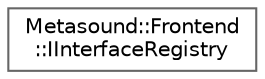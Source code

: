 digraph "Graphical Class Hierarchy"
{
 // INTERACTIVE_SVG=YES
 // LATEX_PDF_SIZE
  bgcolor="transparent";
  edge [fontname=Helvetica,fontsize=10,labelfontname=Helvetica,labelfontsize=10];
  node [fontname=Helvetica,fontsize=10,shape=box,height=0.2,width=0.4];
  rankdir="LR";
  Node0 [id="Node000000",label="Metasound::Frontend\l::IInterfaceRegistry",height=0.2,width=0.4,color="grey40", fillcolor="white", style="filled",URL="$d0/dc0/classMetasound_1_1Frontend_1_1IInterfaceRegistry.html",tooltip=" "];
}
